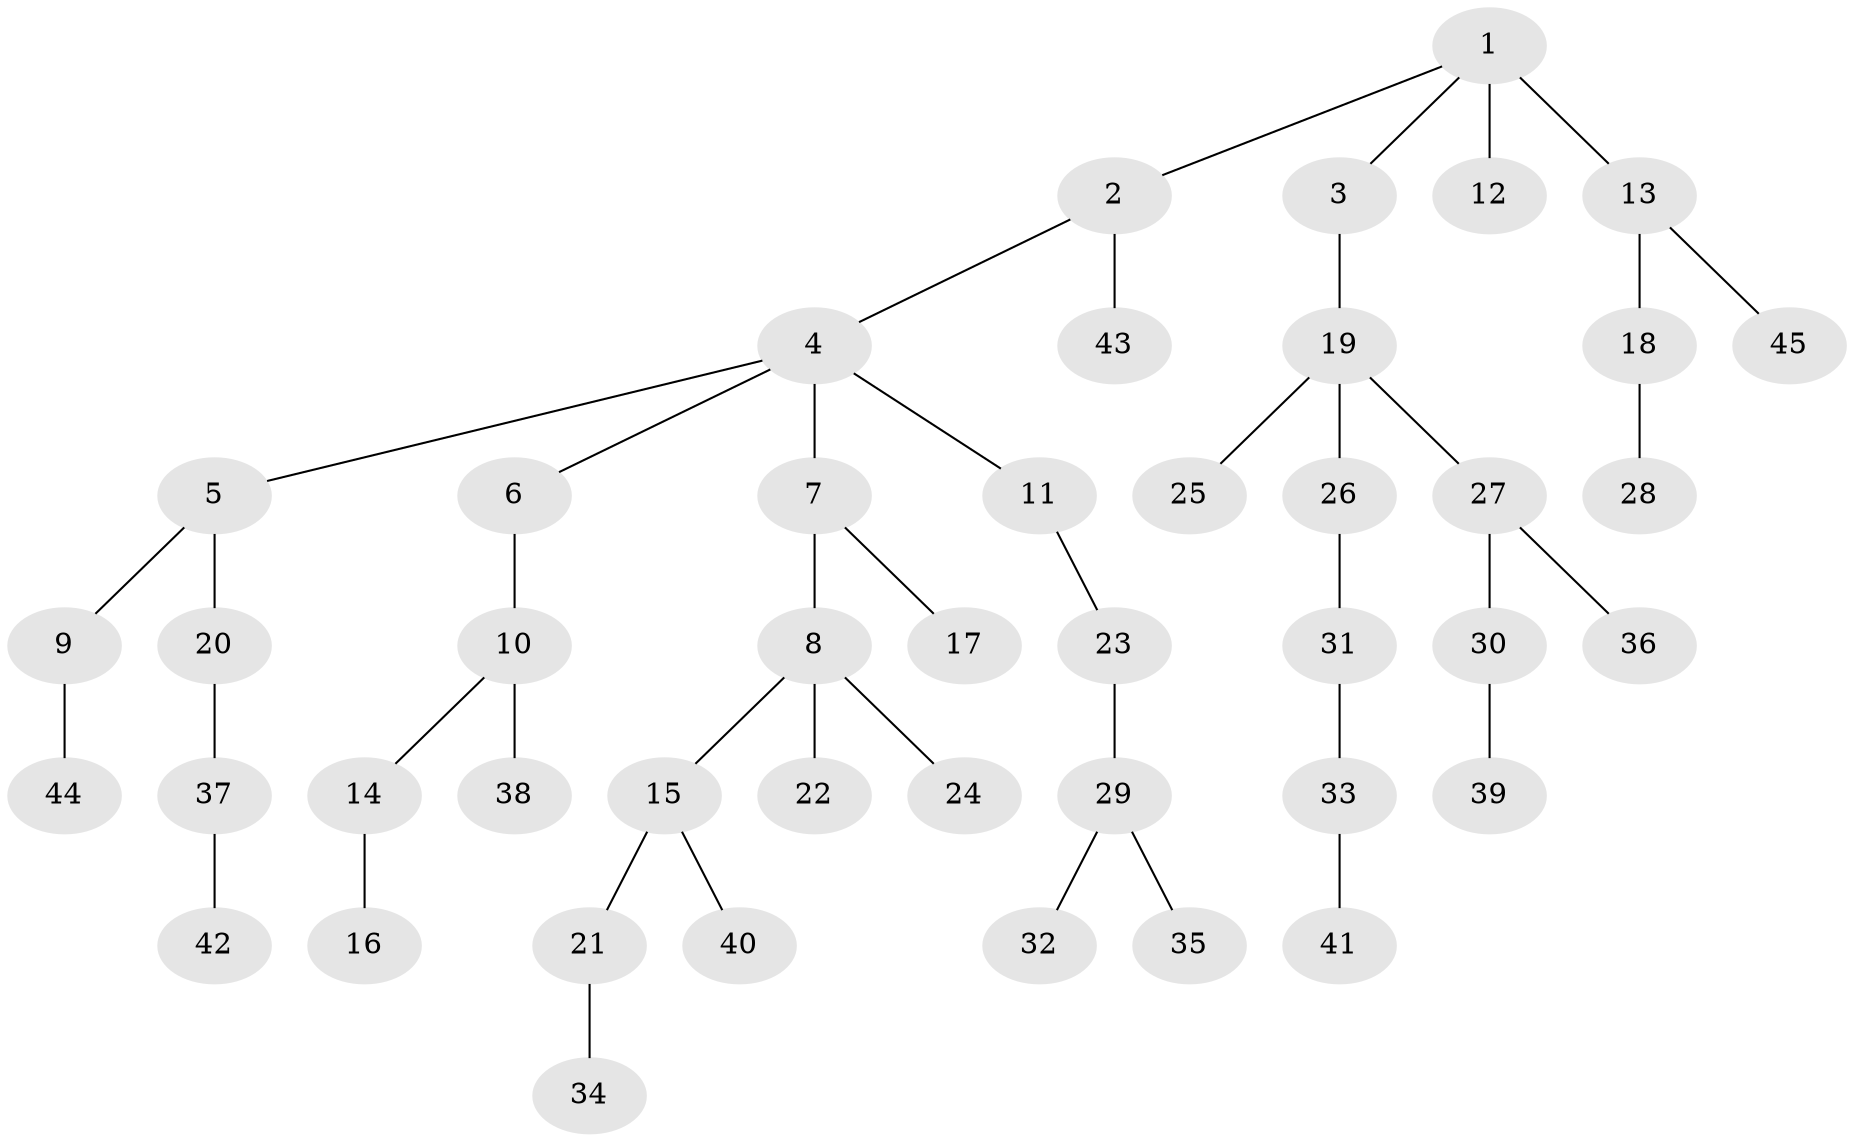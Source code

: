 // original degree distribution, {5: 0.04081632653061224, 4: 0.11564625850340136, 6: 0.006802721088435374, 2: 0.2653061224489796, 3: 0.08843537414965986, 1: 0.48299319727891155}
// Generated by graph-tools (version 1.1) at 2025/51/03/04/25 22:51:47]
// undirected, 45 vertices, 44 edges
graph export_dot {
  node [color=gray90,style=filled];
  1;
  2;
  3;
  4;
  5;
  6;
  7;
  8;
  9;
  10;
  11;
  12;
  13;
  14;
  15;
  16;
  17;
  18;
  19;
  20;
  21;
  22;
  23;
  24;
  25;
  26;
  27;
  28;
  29;
  30;
  31;
  32;
  33;
  34;
  35;
  36;
  37;
  38;
  39;
  40;
  41;
  42;
  43;
  44;
  45;
  1 -- 2 [weight=1.0];
  1 -- 3 [weight=1.0];
  1 -- 12 [weight=2.0];
  1 -- 13 [weight=1.0];
  2 -- 4 [weight=1.0];
  2 -- 43 [weight=1.0];
  3 -- 19 [weight=1.0];
  4 -- 5 [weight=1.0];
  4 -- 6 [weight=1.0];
  4 -- 7 [weight=1.0];
  4 -- 11 [weight=1.0];
  5 -- 9 [weight=1.0];
  5 -- 20 [weight=1.0];
  6 -- 10 [weight=2.0];
  7 -- 8 [weight=1.0];
  7 -- 17 [weight=1.0];
  8 -- 15 [weight=1.0];
  8 -- 22 [weight=2.0];
  8 -- 24 [weight=1.0];
  9 -- 44 [weight=1.0];
  10 -- 14 [weight=1.0];
  10 -- 38 [weight=1.0];
  11 -- 23 [weight=1.0];
  13 -- 18 [weight=2.0];
  13 -- 45 [weight=1.0];
  14 -- 16 [weight=3.0];
  15 -- 21 [weight=1.0];
  15 -- 40 [weight=1.0];
  18 -- 28 [weight=2.0];
  19 -- 25 [weight=1.0];
  19 -- 26 [weight=1.0];
  19 -- 27 [weight=1.0];
  20 -- 37 [weight=1.0];
  21 -- 34 [weight=1.0];
  23 -- 29 [weight=1.0];
  26 -- 31 [weight=1.0];
  27 -- 30 [weight=1.0];
  27 -- 36 [weight=1.0];
  29 -- 32 [weight=2.0];
  29 -- 35 [weight=1.0];
  30 -- 39 [weight=1.0];
  31 -- 33 [weight=1.0];
  33 -- 41 [weight=2.0];
  37 -- 42 [weight=2.0];
}
